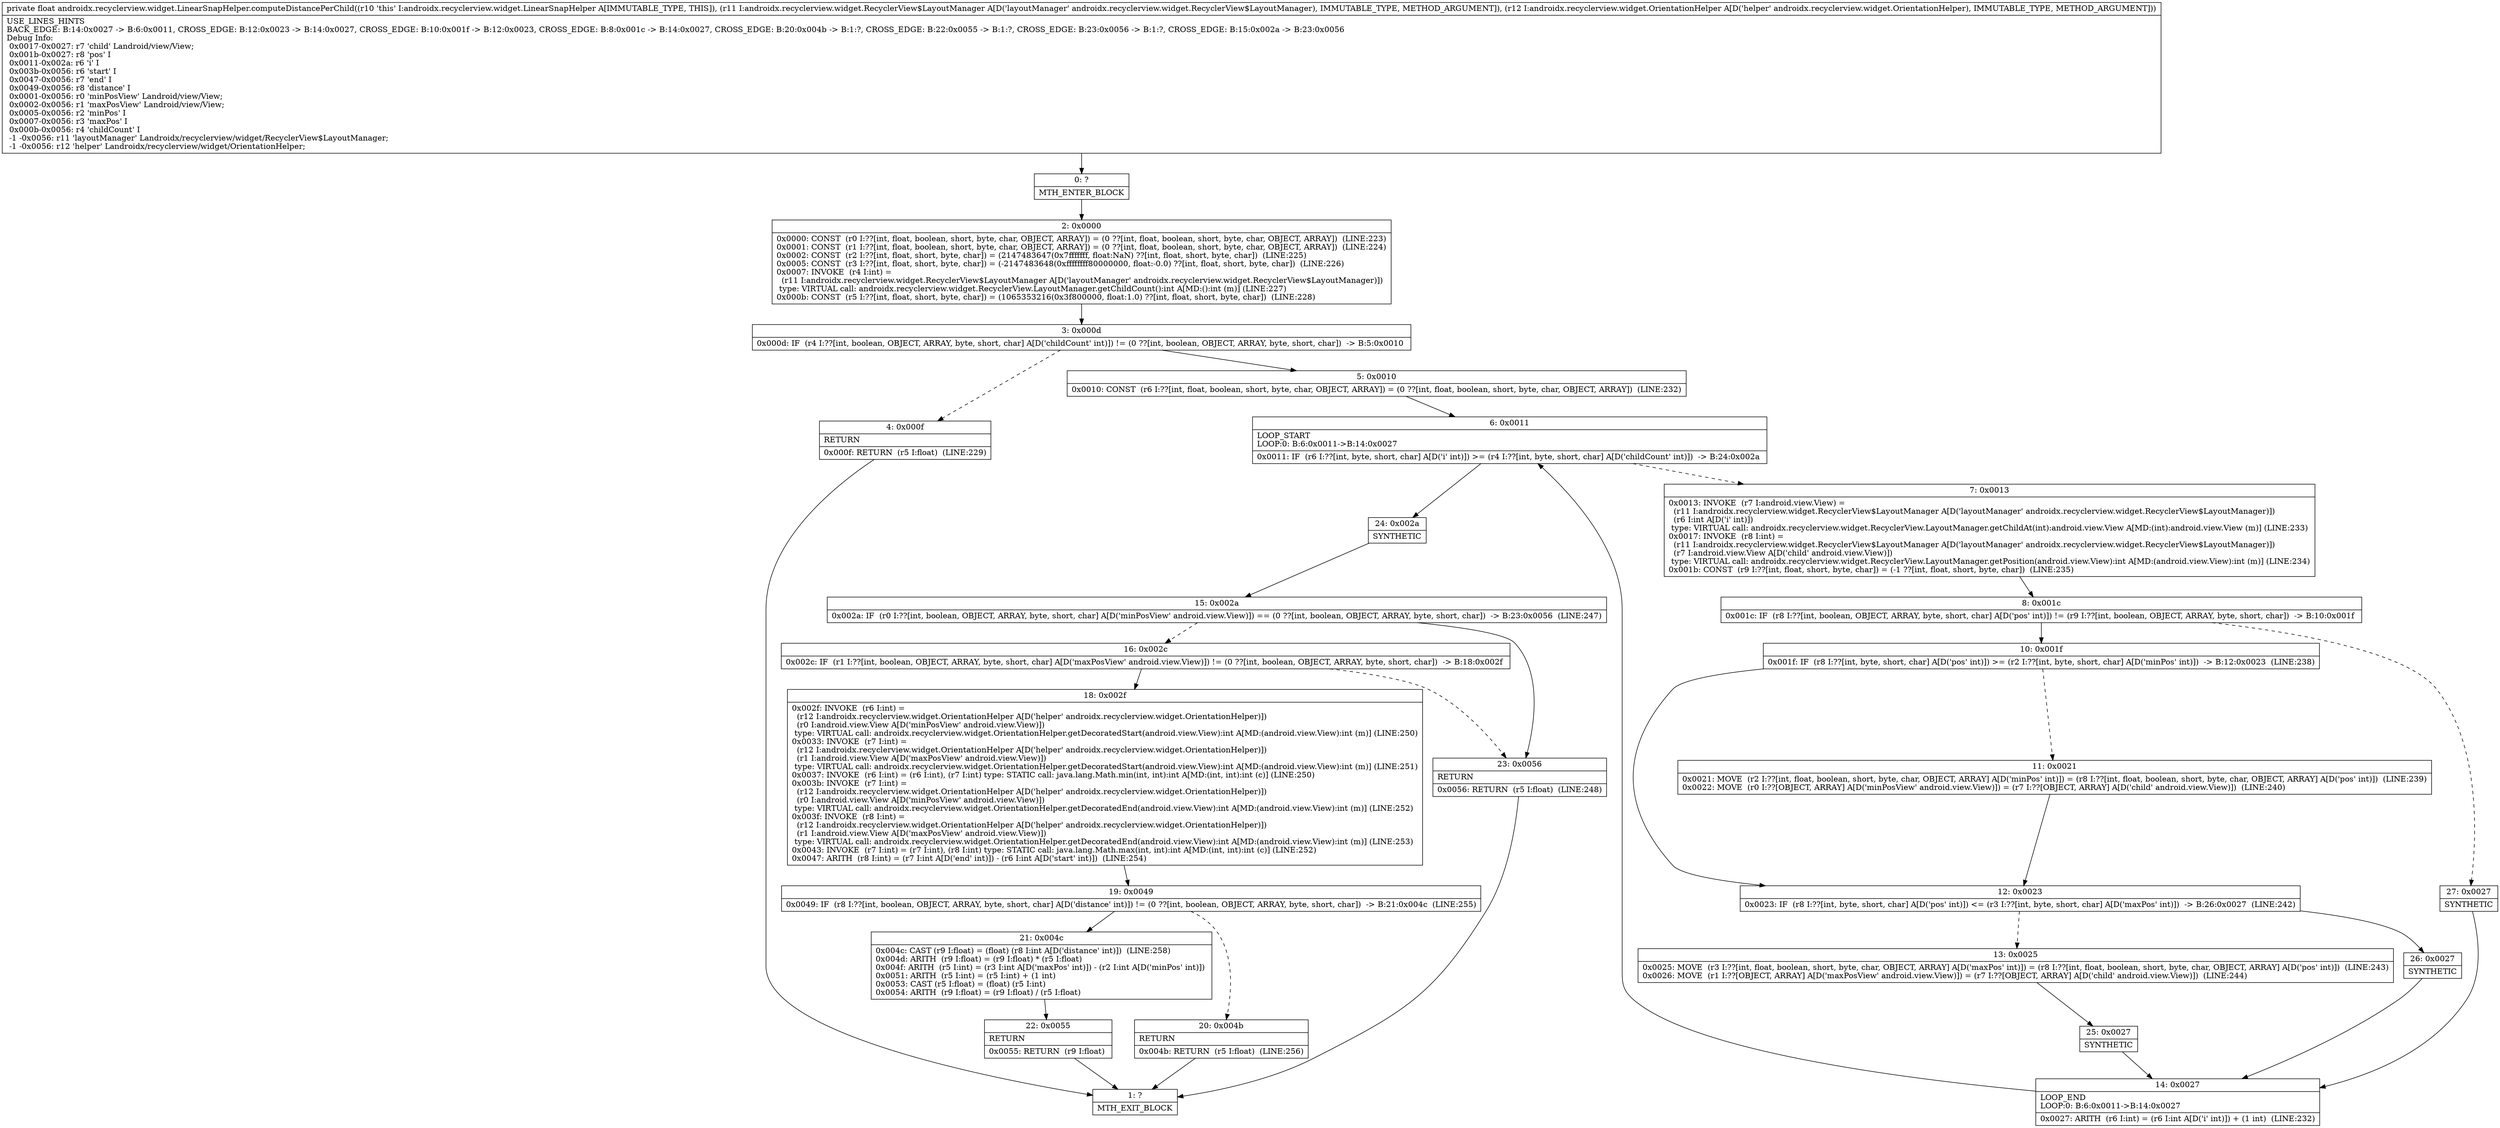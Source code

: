 digraph "CFG forandroidx.recyclerview.widget.LinearSnapHelper.computeDistancePerChild(Landroidx\/recyclerview\/widget\/RecyclerView$LayoutManager;Landroidx\/recyclerview\/widget\/OrientationHelper;)F" {
Node_0 [shape=record,label="{0\:\ ?|MTH_ENTER_BLOCK\l}"];
Node_2 [shape=record,label="{2\:\ 0x0000|0x0000: CONST  (r0 I:??[int, float, boolean, short, byte, char, OBJECT, ARRAY]) = (0 ??[int, float, boolean, short, byte, char, OBJECT, ARRAY])  (LINE:223)\l0x0001: CONST  (r1 I:??[int, float, boolean, short, byte, char, OBJECT, ARRAY]) = (0 ??[int, float, boolean, short, byte, char, OBJECT, ARRAY])  (LINE:224)\l0x0002: CONST  (r2 I:??[int, float, short, byte, char]) = (2147483647(0x7fffffff, float:NaN) ??[int, float, short, byte, char])  (LINE:225)\l0x0005: CONST  (r3 I:??[int, float, short, byte, char]) = (\-2147483648(0xffffffff80000000, float:\-0.0) ??[int, float, short, byte, char])  (LINE:226)\l0x0007: INVOKE  (r4 I:int) = \l  (r11 I:androidx.recyclerview.widget.RecyclerView$LayoutManager A[D('layoutManager' androidx.recyclerview.widget.RecyclerView$LayoutManager)])\l type: VIRTUAL call: androidx.recyclerview.widget.RecyclerView.LayoutManager.getChildCount():int A[MD:():int (m)] (LINE:227)\l0x000b: CONST  (r5 I:??[int, float, short, byte, char]) = (1065353216(0x3f800000, float:1.0) ??[int, float, short, byte, char])  (LINE:228)\l}"];
Node_3 [shape=record,label="{3\:\ 0x000d|0x000d: IF  (r4 I:??[int, boolean, OBJECT, ARRAY, byte, short, char] A[D('childCount' int)]) != (0 ??[int, boolean, OBJECT, ARRAY, byte, short, char])  \-\> B:5:0x0010 \l}"];
Node_4 [shape=record,label="{4\:\ 0x000f|RETURN\l|0x000f: RETURN  (r5 I:float)  (LINE:229)\l}"];
Node_1 [shape=record,label="{1\:\ ?|MTH_EXIT_BLOCK\l}"];
Node_5 [shape=record,label="{5\:\ 0x0010|0x0010: CONST  (r6 I:??[int, float, boolean, short, byte, char, OBJECT, ARRAY]) = (0 ??[int, float, boolean, short, byte, char, OBJECT, ARRAY])  (LINE:232)\l}"];
Node_6 [shape=record,label="{6\:\ 0x0011|LOOP_START\lLOOP:0: B:6:0x0011\-\>B:14:0x0027\l|0x0011: IF  (r6 I:??[int, byte, short, char] A[D('i' int)]) \>= (r4 I:??[int, byte, short, char] A[D('childCount' int)])  \-\> B:24:0x002a \l}"];
Node_7 [shape=record,label="{7\:\ 0x0013|0x0013: INVOKE  (r7 I:android.view.View) = \l  (r11 I:androidx.recyclerview.widget.RecyclerView$LayoutManager A[D('layoutManager' androidx.recyclerview.widget.RecyclerView$LayoutManager)])\l  (r6 I:int A[D('i' int)])\l type: VIRTUAL call: androidx.recyclerview.widget.RecyclerView.LayoutManager.getChildAt(int):android.view.View A[MD:(int):android.view.View (m)] (LINE:233)\l0x0017: INVOKE  (r8 I:int) = \l  (r11 I:androidx.recyclerview.widget.RecyclerView$LayoutManager A[D('layoutManager' androidx.recyclerview.widget.RecyclerView$LayoutManager)])\l  (r7 I:android.view.View A[D('child' android.view.View)])\l type: VIRTUAL call: androidx.recyclerview.widget.RecyclerView.LayoutManager.getPosition(android.view.View):int A[MD:(android.view.View):int (m)] (LINE:234)\l0x001b: CONST  (r9 I:??[int, float, short, byte, char]) = (\-1 ??[int, float, short, byte, char])  (LINE:235)\l}"];
Node_8 [shape=record,label="{8\:\ 0x001c|0x001c: IF  (r8 I:??[int, boolean, OBJECT, ARRAY, byte, short, char] A[D('pos' int)]) != (r9 I:??[int, boolean, OBJECT, ARRAY, byte, short, char])  \-\> B:10:0x001f \l}"];
Node_10 [shape=record,label="{10\:\ 0x001f|0x001f: IF  (r8 I:??[int, byte, short, char] A[D('pos' int)]) \>= (r2 I:??[int, byte, short, char] A[D('minPos' int)])  \-\> B:12:0x0023  (LINE:238)\l}"];
Node_11 [shape=record,label="{11\:\ 0x0021|0x0021: MOVE  (r2 I:??[int, float, boolean, short, byte, char, OBJECT, ARRAY] A[D('minPos' int)]) = (r8 I:??[int, float, boolean, short, byte, char, OBJECT, ARRAY] A[D('pos' int)])  (LINE:239)\l0x0022: MOVE  (r0 I:??[OBJECT, ARRAY] A[D('minPosView' android.view.View)]) = (r7 I:??[OBJECT, ARRAY] A[D('child' android.view.View)])  (LINE:240)\l}"];
Node_12 [shape=record,label="{12\:\ 0x0023|0x0023: IF  (r8 I:??[int, byte, short, char] A[D('pos' int)]) \<= (r3 I:??[int, byte, short, char] A[D('maxPos' int)])  \-\> B:26:0x0027  (LINE:242)\l}"];
Node_13 [shape=record,label="{13\:\ 0x0025|0x0025: MOVE  (r3 I:??[int, float, boolean, short, byte, char, OBJECT, ARRAY] A[D('maxPos' int)]) = (r8 I:??[int, float, boolean, short, byte, char, OBJECT, ARRAY] A[D('pos' int)])  (LINE:243)\l0x0026: MOVE  (r1 I:??[OBJECT, ARRAY] A[D('maxPosView' android.view.View)]) = (r7 I:??[OBJECT, ARRAY] A[D('child' android.view.View)])  (LINE:244)\l}"];
Node_25 [shape=record,label="{25\:\ 0x0027|SYNTHETIC\l}"];
Node_14 [shape=record,label="{14\:\ 0x0027|LOOP_END\lLOOP:0: B:6:0x0011\-\>B:14:0x0027\l|0x0027: ARITH  (r6 I:int) = (r6 I:int A[D('i' int)]) + (1 int)  (LINE:232)\l}"];
Node_26 [shape=record,label="{26\:\ 0x0027|SYNTHETIC\l}"];
Node_27 [shape=record,label="{27\:\ 0x0027|SYNTHETIC\l}"];
Node_24 [shape=record,label="{24\:\ 0x002a|SYNTHETIC\l}"];
Node_15 [shape=record,label="{15\:\ 0x002a|0x002a: IF  (r0 I:??[int, boolean, OBJECT, ARRAY, byte, short, char] A[D('minPosView' android.view.View)]) == (0 ??[int, boolean, OBJECT, ARRAY, byte, short, char])  \-\> B:23:0x0056  (LINE:247)\l}"];
Node_16 [shape=record,label="{16\:\ 0x002c|0x002c: IF  (r1 I:??[int, boolean, OBJECT, ARRAY, byte, short, char] A[D('maxPosView' android.view.View)]) != (0 ??[int, boolean, OBJECT, ARRAY, byte, short, char])  \-\> B:18:0x002f \l}"];
Node_18 [shape=record,label="{18\:\ 0x002f|0x002f: INVOKE  (r6 I:int) = \l  (r12 I:androidx.recyclerview.widget.OrientationHelper A[D('helper' androidx.recyclerview.widget.OrientationHelper)])\l  (r0 I:android.view.View A[D('minPosView' android.view.View)])\l type: VIRTUAL call: androidx.recyclerview.widget.OrientationHelper.getDecoratedStart(android.view.View):int A[MD:(android.view.View):int (m)] (LINE:250)\l0x0033: INVOKE  (r7 I:int) = \l  (r12 I:androidx.recyclerview.widget.OrientationHelper A[D('helper' androidx.recyclerview.widget.OrientationHelper)])\l  (r1 I:android.view.View A[D('maxPosView' android.view.View)])\l type: VIRTUAL call: androidx.recyclerview.widget.OrientationHelper.getDecoratedStart(android.view.View):int A[MD:(android.view.View):int (m)] (LINE:251)\l0x0037: INVOKE  (r6 I:int) = (r6 I:int), (r7 I:int) type: STATIC call: java.lang.Math.min(int, int):int A[MD:(int, int):int (c)] (LINE:250)\l0x003b: INVOKE  (r7 I:int) = \l  (r12 I:androidx.recyclerview.widget.OrientationHelper A[D('helper' androidx.recyclerview.widget.OrientationHelper)])\l  (r0 I:android.view.View A[D('minPosView' android.view.View)])\l type: VIRTUAL call: androidx.recyclerview.widget.OrientationHelper.getDecoratedEnd(android.view.View):int A[MD:(android.view.View):int (m)] (LINE:252)\l0x003f: INVOKE  (r8 I:int) = \l  (r12 I:androidx.recyclerview.widget.OrientationHelper A[D('helper' androidx.recyclerview.widget.OrientationHelper)])\l  (r1 I:android.view.View A[D('maxPosView' android.view.View)])\l type: VIRTUAL call: androidx.recyclerview.widget.OrientationHelper.getDecoratedEnd(android.view.View):int A[MD:(android.view.View):int (m)] (LINE:253)\l0x0043: INVOKE  (r7 I:int) = (r7 I:int), (r8 I:int) type: STATIC call: java.lang.Math.max(int, int):int A[MD:(int, int):int (c)] (LINE:252)\l0x0047: ARITH  (r8 I:int) = (r7 I:int A[D('end' int)]) \- (r6 I:int A[D('start' int)])  (LINE:254)\l}"];
Node_19 [shape=record,label="{19\:\ 0x0049|0x0049: IF  (r8 I:??[int, boolean, OBJECT, ARRAY, byte, short, char] A[D('distance' int)]) != (0 ??[int, boolean, OBJECT, ARRAY, byte, short, char])  \-\> B:21:0x004c  (LINE:255)\l}"];
Node_20 [shape=record,label="{20\:\ 0x004b|RETURN\l|0x004b: RETURN  (r5 I:float)  (LINE:256)\l}"];
Node_21 [shape=record,label="{21\:\ 0x004c|0x004c: CAST (r9 I:float) = (float) (r8 I:int A[D('distance' int)])  (LINE:258)\l0x004d: ARITH  (r9 I:float) = (r9 I:float) * (r5 I:float) \l0x004f: ARITH  (r5 I:int) = (r3 I:int A[D('maxPos' int)]) \- (r2 I:int A[D('minPos' int)]) \l0x0051: ARITH  (r5 I:int) = (r5 I:int) + (1 int) \l0x0053: CAST (r5 I:float) = (float) (r5 I:int) \l0x0054: ARITH  (r9 I:float) = (r9 I:float) \/ (r5 I:float) \l}"];
Node_22 [shape=record,label="{22\:\ 0x0055|RETURN\l|0x0055: RETURN  (r9 I:float) \l}"];
Node_23 [shape=record,label="{23\:\ 0x0056|RETURN\l|0x0056: RETURN  (r5 I:float)  (LINE:248)\l}"];
MethodNode[shape=record,label="{private float androidx.recyclerview.widget.LinearSnapHelper.computeDistancePerChild((r10 'this' I:androidx.recyclerview.widget.LinearSnapHelper A[IMMUTABLE_TYPE, THIS]), (r11 I:androidx.recyclerview.widget.RecyclerView$LayoutManager A[D('layoutManager' androidx.recyclerview.widget.RecyclerView$LayoutManager), IMMUTABLE_TYPE, METHOD_ARGUMENT]), (r12 I:androidx.recyclerview.widget.OrientationHelper A[D('helper' androidx.recyclerview.widget.OrientationHelper), IMMUTABLE_TYPE, METHOD_ARGUMENT]))  | USE_LINES_HINTS\lBACK_EDGE: B:14:0x0027 \-\> B:6:0x0011, CROSS_EDGE: B:12:0x0023 \-\> B:14:0x0027, CROSS_EDGE: B:10:0x001f \-\> B:12:0x0023, CROSS_EDGE: B:8:0x001c \-\> B:14:0x0027, CROSS_EDGE: B:20:0x004b \-\> B:1:?, CROSS_EDGE: B:22:0x0055 \-\> B:1:?, CROSS_EDGE: B:23:0x0056 \-\> B:1:?, CROSS_EDGE: B:15:0x002a \-\> B:23:0x0056\lDebug Info:\l  0x0017\-0x0027: r7 'child' Landroid\/view\/View;\l  0x001b\-0x0027: r8 'pos' I\l  0x0011\-0x002a: r6 'i' I\l  0x003b\-0x0056: r6 'start' I\l  0x0047\-0x0056: r7 'end' I\l  0x0049\-0x0056: r8 'distance' I\l  0x0001\-0x0056: r0 'minPosView' Landroid\/view\/View;\l  0x0002\-0x0056: r1 'maxPosView' Landroid\/view\/View;\l  0x0005\-0x0056: r2 'minPos' I\l  0x0007\-0x0056: r3 'maxPos' I\l  0x000b\-0x0056: r4 'childCount' I\l  \-1 \-0x0056: r11 'layoutManager' Landroidx\/recyclerview\/widget\/RecyclerView$LayoutManager;\l  \-1 \-0x0056: r12 'helper' Landroidx\/recyclerview\/widget\/OrientationHelper;\l}"];
MethodNode -> Node_0;Node_0 -> Node_2;
Node_2 -> Node_3;
Node_3 -> Node_4[style=dashed];
Node_3 -> Node_5;
Node_4 -> Node_1;
Node_5 -> Node_6;
Node_6 -> Node_7[style=dashed];
Node_6 -> Node_24;
Node_7 -> Node_8;
Node_8 -> Node_10;
Node_8 -> Node_27[style=dashed];
Node_10 -> Node_11[style=dashed];
Node_10 -> Node_12;
Node_11 -> Node_12;
Node_12 -> Node_13[style=dashed];
Node_12 -> Node_26;
Node_13 -> Node_25;
Node_25 -> Node_14;
Node_14 -> Node_6;
Node_26 -> Node_14;
Node_27 -> Node_14;
Node_24 -> Node_15;
Node_15 -> Node_16[style=dashed];
Node_15 -> Node_23;
Node_16 -> Node_18;
Node_16 -> Node_23[style=dashed];
Node_18 -> Node_19;
Node_19 -> Node_20[style=dashed];
Node_19 -> Node_21;
Node_20 -> Node_1;
Node_21 -> Node_22;
Node_22 -> Node_1;
Node_23 -> Node_1;
}

